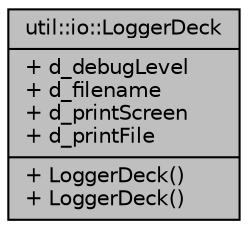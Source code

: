digraph "util::io::LoggerDeck"
{
  edge [fontname="Helvetica",fontsize="10",labelfontname="Helvetica",labelfontsize="10"];
  node [fontname="Helvetica",fontsize="10",shape=record];
  Node1 [label="{util::io::LoggerDeck\n|+ d_debugLevel\l+ d_filename\l+ d_printScreen\l+ d_printFile\l|+ LoggerDeck()\l+ LoggerDeck()\l}",height=0.2,width=0.4,color="black", fillcolor="grey75", style="filled", fontcolor="black"];
}
